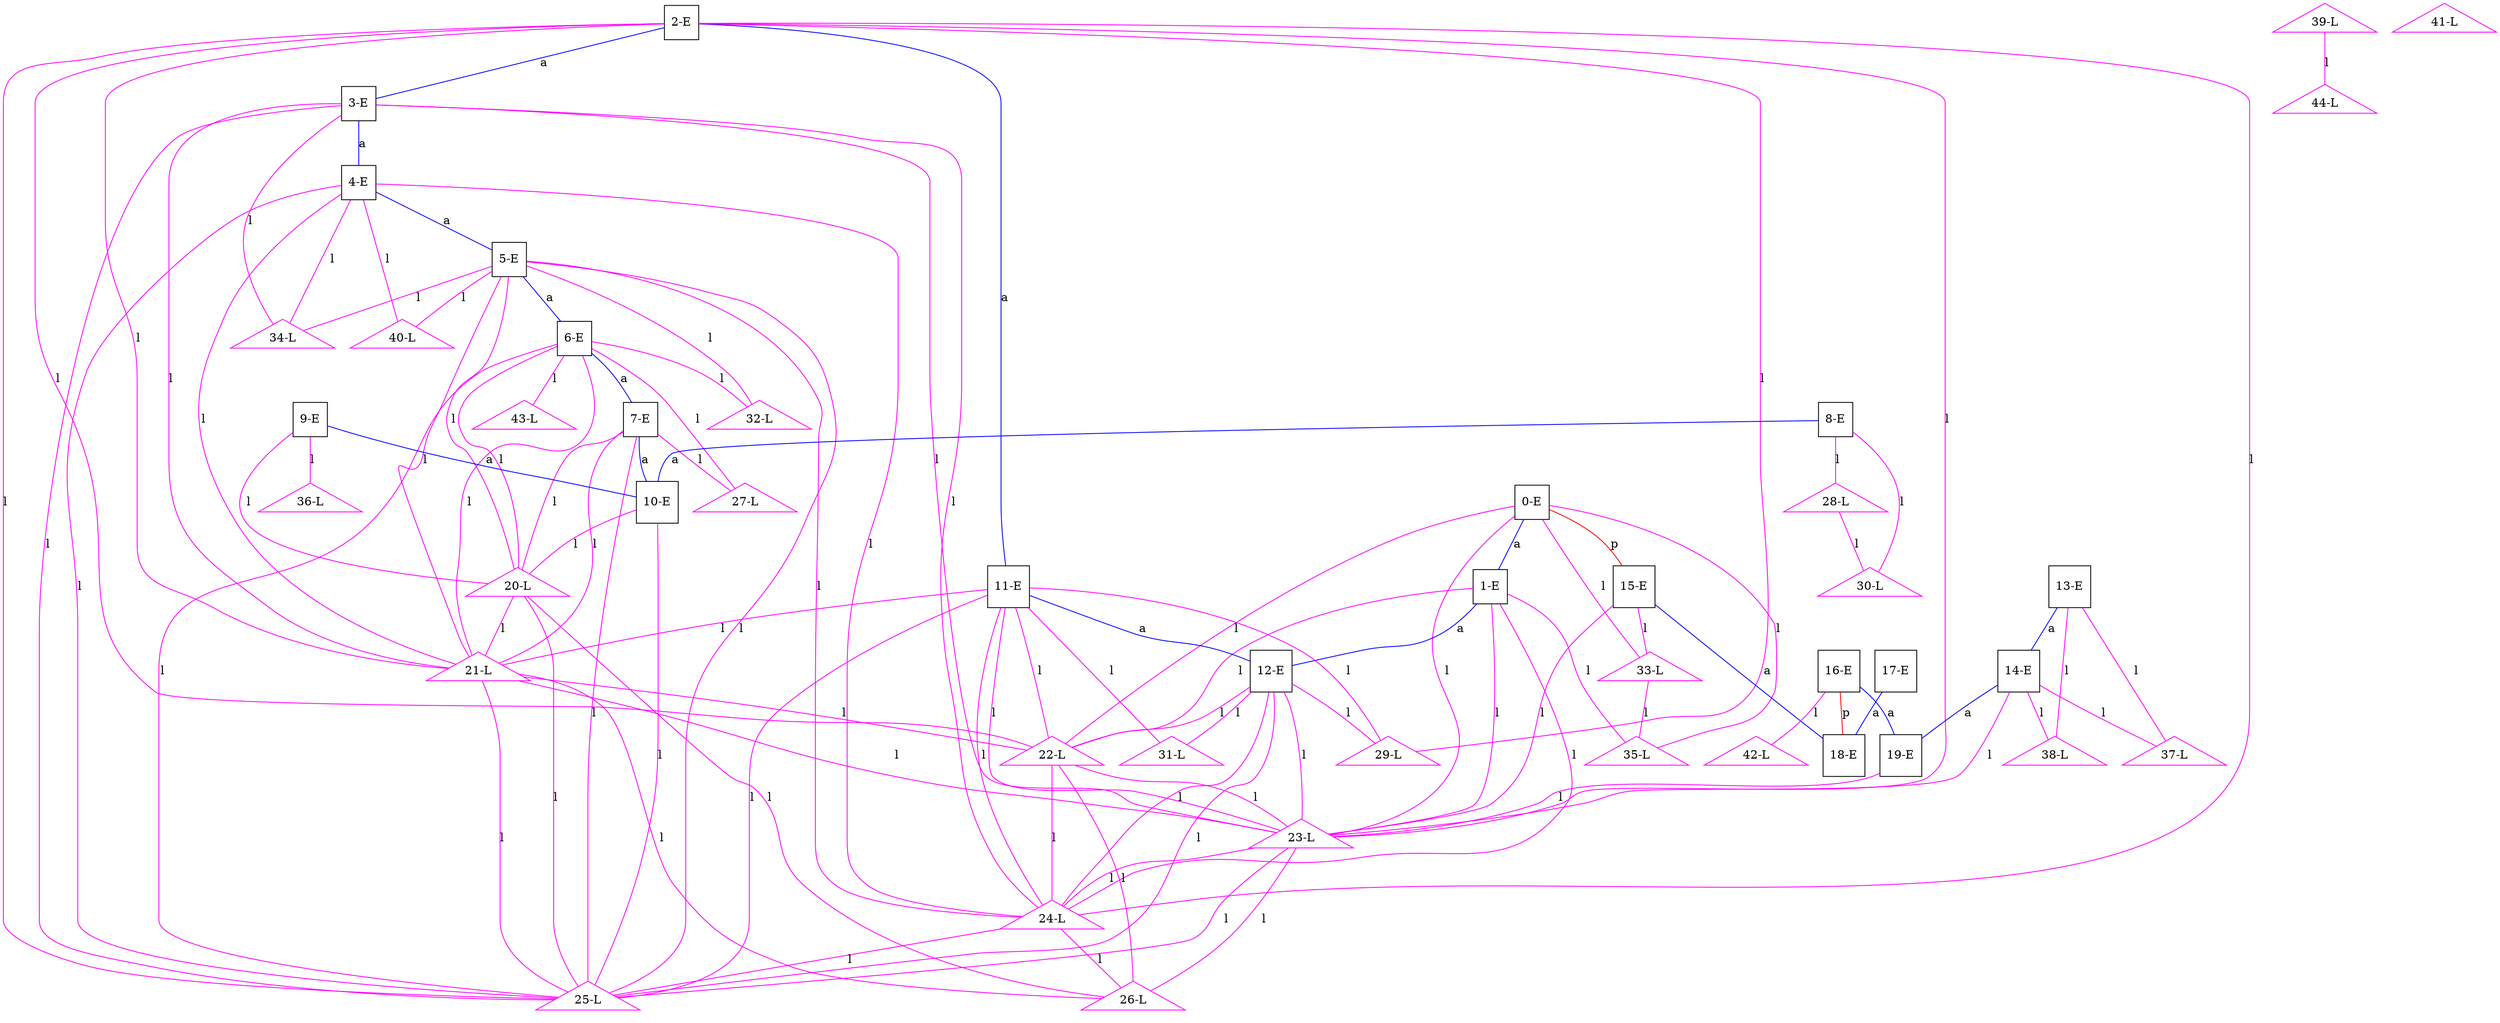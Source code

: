 graph ProteinGraph {
    0 [label="0-E" shape=square color=black];
    1 [label="1-E" shape=square color=black];
    2 [label="2-E" shape=square color=black];
    3 [label="3-E" shape=square color=black];
    4 [label="4-E" shape=square color=black];
    5 [label="5-E" shape=square color=black];
    6 [label="6-E" shape=square color=black];
    7 [label="7-E" shape=square color=black];
    8 [label="8-E" shape=square color=black];
    9 [label="9-E" shape=square color=black];
    10 [label="10-E" shape=square color=black];
    11 [label="11-E" shape=square color=black];
    12 [label="12-E" shape=square color=black];
    13 [label="13-E" shape=square color=black];
    14 [label="14-E" shape=square color=black];
    15 [label="15-E" shape=square color=black];
    16 [label="16-E" shape=square color=black];
    17 [label="17-E" shape=square color=black];
    18 [label="18-E" shape=square color=black];
    19 [label="19-E" shape=square color=black];
    20 [label="20-L" shape=triangle color=magenta];
    21 [label="21-L" shape=triangle color=magenta];
    22 [label="22-L" shape=triangle color=magenta];
    23 [label="23-L" shape=triangle color=magenta];
    24 [label="24-L" shape=triangle color=magenta];
    25 [label="25-L" shape=triangle color=magenta];
    26 [label="26-L" shape=triangle color=magenta];
    27 [label="27-L" shape=triangle color=magenta];
    28 [label="28-L" shape=triangle color=magenta];
    29 [label="29-L" shape=triangle color=magenta];
    30 [label="30-L" shape=triangle color=magenta];
    31 [label="31-L" shape=triangle color=magenta];
    32 [label="32-L" shape=triangle color=magenta];
    33 [label="33-L" shape=triangle color=magenta];
    34 [label="34-L" shape=triangle color=magenta];
    35 [label="35-L" shape=triangle color=magenta];
    36 [label="36-L" shape=triangle color=magenta];
    37 [label="37-L" shape=triangle color=magenta];
    38 [label="38-L" shape=triangle color=magenta];
    39 [label="39-L" shape=triangle color=magenta];
    40 [label="40-L" shape=triangle color=magenta];
    41 [label="41-L" shape=triangle color=magenta];
    42 [label="42-L" shape=triangle color=magenta];
    43 [label="43-L" shape=triangle color=magenta];
    44 [label="44-L" shape=triangle color=magenta];
    0 -- 1 [label="a" color=blue];
    0 -- 15 [label="p" color=red];
    0 -- 22 [label="l" color=magenta];
    0 -- 23 [label="l" color=magenta];
    0 -- 33 [label="l" color=magenta];
    0 -- 35 [label="l" color=magenta];
    1 -- 12 [label="a" color=blue];
    1 -- 22 [label="l" color=magenta];
    1 -- 23 [label="l" color=magenta];
    1 -- 24 [label="l" color=magenta];
    1 -- 35 [label="l" color=magenta];
    2 -- 3 [label="a" color=blue];
    2 -- 11 [label="a" color=blue];
    2 -- 21 [label="l" color=magenta];
    2 -- 22 [label="l" color=magenta];
    2 -- 23 [label="l" color=magenta];
    2 -- 24 [label="l" color=magenta];
    2 -- 25 [label="l" color=magenta];
    2 -- 29 [label="l" color=magenta];
    3 -- 4 [label="a" color=blue];
    3 -- 21 [label="l" color=magenta];
    3 -- 23 [label="l" color=magenta];
    3 -- 24 [label="l" color=magenta];
    3 -- 25 [label="l" color=magenta];
    3 -- 34 [label="l" color=magenta];
    4 -- 5 [label="a" color=blue];
    4 -- 21 [label="l" color=magenta];
    4 -- 24 [label="l" color=magenta];
    4 -- 25 [label="l" color=magenta];
    4 -- 34 [label="l" color=magenta];
    4 -- 40 [label="l" color=magenta];
    5 -- 6 [label="a" color=blue];
    5 -- 20 [label="l" color=magenta];
    5 -- 21 [label="l" color=magenta];
    5 -- 24 [label="l" color=magenta];
    5 -- 25 [label="l" color=magenta];
    5 -- 32 [label="l" color=magenta];
    5 -- 34 [label="l" color=magenta];
    5 -- 40 [label="l" color=magenta];
    6 -- 7 [label="a" color=blue];
    6 -- 20 [label="l" color=magenta];
    6 -- 21 [label="l" color=magenta];
    6 -- 25 [label="l" color=magenta];
    6 -- 27 [label="l" color=magenta];
    6 -- 32 [label="l" color=magenta];
    6 -- 43 [label="l" color=magenta];
    7 -- 10 [label="a" color=blue];
    7 -- 20 [label="l" color=magenta];
    7 -- 21 [label="l" color=magenta];
    7 -- 25 [label="l" color=magenta];
    7 -- 27 [label="l" color=magenta];
    8 -- 10 [label="a" color=blue];
    8 -- 28 [label="l" color=magenta];
    8 -- 30 [label="l" color=magenta];
    9 -- 10 [label="a" color=blue];
    9 -- 20 [label="l" color=magenta];
    9 -- 36 [label="l" color=magenta];
    10 -- 20 [label="l" color=magenta];
    10 -- 25 [label="l" color=magenta];
    11 -- 12 [label="a" color=blue];
    11 -- 21 [label="l" color=magenta];
    11 -- 22 [label="l" color=magenta];
    11 -- 23 [label="l" color=magenta];
    11 -- 24 [label="l" color=magenta];
    11 -- 25 [label="l" color=magenta];
    11 -- 29 [label="l" color=magenta];
    11 -- 31 [label="l" color=magenta];
    12 -- 22 [label="l" color=magenta];
    12 -- 23 [label="l" color=magenta];
    12 -- 24 [label="l" color=magenta];
    12 -- 25 [label="l" color=magenta];
    12 -- 29 [label="l" color=magenta];
    12 -- 31 [label="l" color=magenta];
    13 -- 14 [label="a" color=blue];
    13 -- 37 [label="l" color=magenta];
    13 -- 38 [label="l" color=magenta];
    14 -- 19 [label="a" color=blue];
    14 -- 23 [label="l" color=magenta];
    14 -- 37 [label="l" color=magenta];
    14 -- 38 [label="l" color=magenta];
    15 -- 18 [label="a" color=blue];
    15 -- 23 [label="l" color=magenta];
    15 -- 33 [label="l" color=magenta];
    16 -- 18 [label="p" color=red];
    16 -- 19 [label="a" color=blue];
    16 -- 42 [label="l" color=magenta];
    17 -- 18 [label="a" color=blue];
    19 -- 23 [label="l" color=magenta];
    20 -- 21 [label="l" color=magenta];
    20 -- 25 [label="l" color=magenta];
    20 -- 26 [label="l" color=magenta];
    21 -- 22 [label="l" color=magenta];
    21 -- 23 [label="l" color=magenta];
    21 -- 25 [label="l" color=magenta];
    21 -- 26 [label="l" color=magenta];
    22 -- 23 [label="l" color=magenta];
    22 -- 24 [label="l" color=magenta];
    22 -- 26 [label="l" color=magenta];
    23 -- 24 [label="l" color=magenta];
    23 -- 25 [label="l" color=magenta];
    23 -- 26 [label="l" color=magenta];
    24 -- 25 [label="l" color=magenta];
    24 -- 26 [label="l" color=magenta];
    28 -- 30 [label="l" color=magenta];
    33 -- 35 [label="l" color=magenta];
    39 -- 44 [label="l" color=magenta];
}
